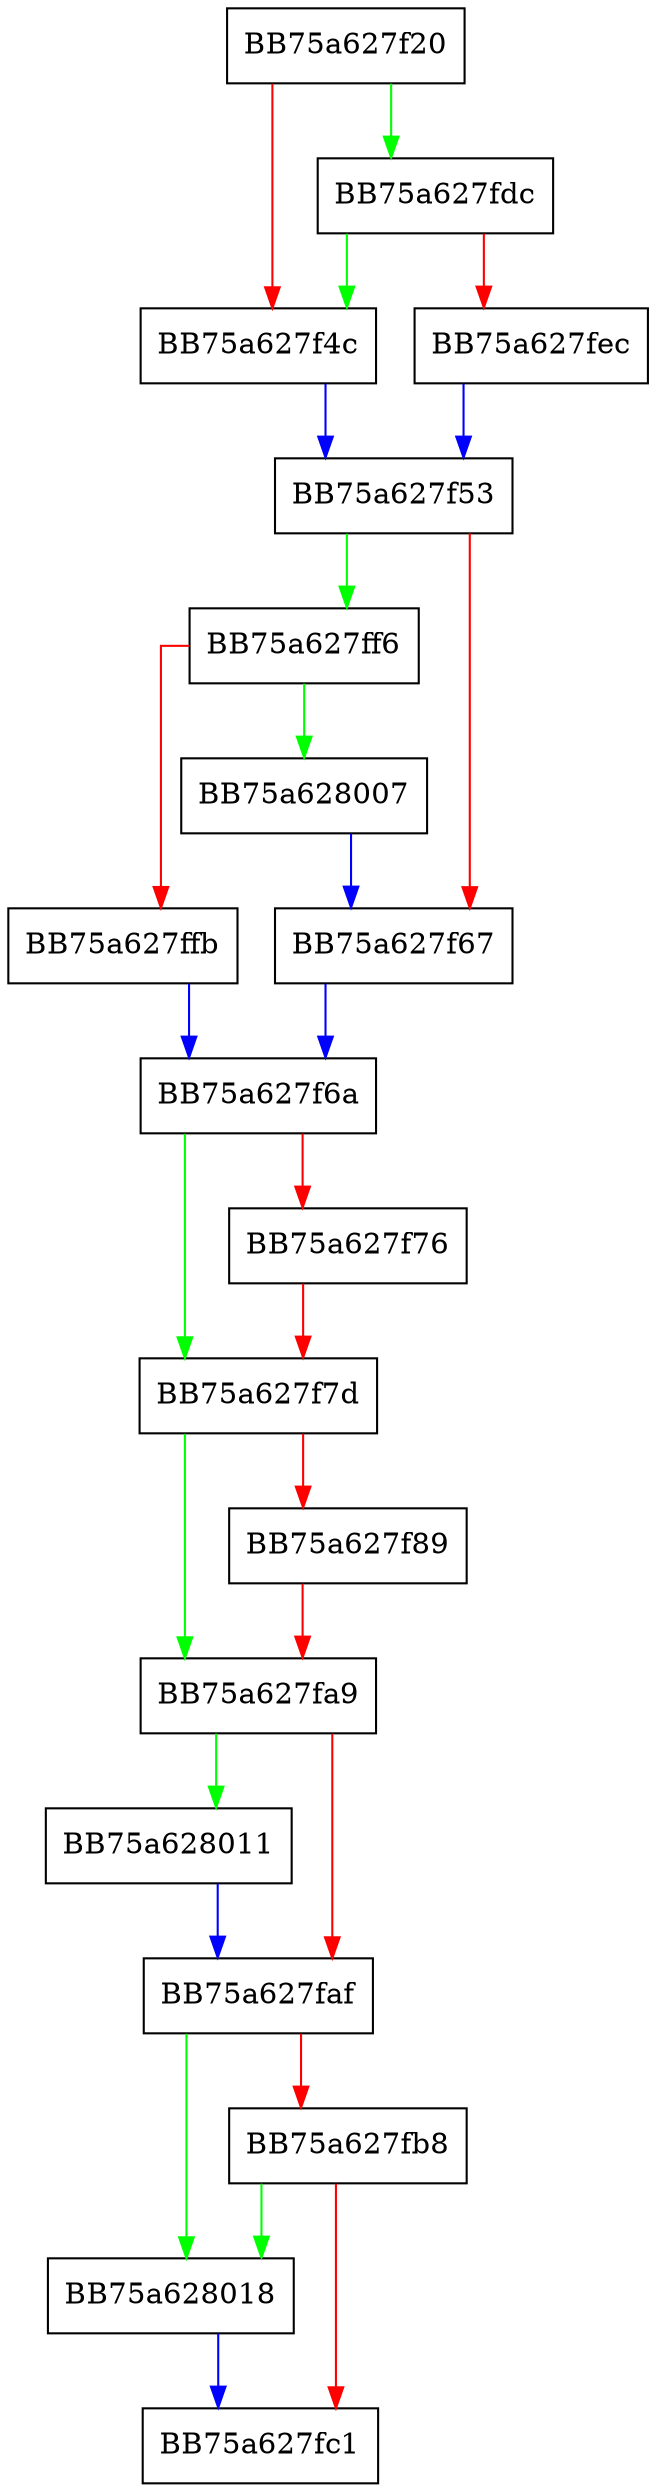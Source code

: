 digraph CleanupScratchPage {
  node [shape="box"];
  graph [splines=ortho];
  BB75a627f20 -> BB75a627fdc [color="green"];
  BB75a627f20 -> BB75a627f4c [color="red"];
  BB75a627f4c -> BB75a627f53 [color="blue"];
  BB75a627f53 -> BB75a627ff6 [color="green"];
  BB75a627f53 -> BB75a627f67 [color="red"];
  BB75a627f67 -> BB75a627f6a [color="blue"];
  BB75a627f6a -> BB75a627f7d [color="green"];
  BB75a627f6a -> BB75a627f76 [color="red"];
  BB75a627f76 -> BB75a627f7d [color="red"];
  BB75a627f7d -> BB75a627fa9 [color="green"];
  BB75a627f7d -> BB75a627f89 [color="red"];
  BB75a627f89 -> BB75a627fa9 [color="red"];
  BB75a627fa9 -> BB75a628011 [color="green"];
  BB75a627fa9 -> BB75a627faf [color="red"];
  BB75a627faf -> BB75a628018 [color="green"];
  BB75a627faf -> BB75a627fb8 [color="red"];
  BB75a627fb8 -> BB75a628018 [color="green"];
  BB75a627fb8 -> BB75a627fc1 [color="red"];
  BB75a627fdc -> BB75a627f4c [color="green"];
  BB75a627fdc -> BB75a627fec [color="red"];
  BB75a627fec -> BB75a627f53 [color="blue"];
  BB75a627ff6 -> BB75a628007 [color="green"];
  BB75a627ff6 -> BB75a627ffb [color="red"];
  BB75a627ffb -> BB75a627f6a [color="blue"];
  BB75a628007 -> BB75a627f67 [color="blue"];
  BB75a628011 -> BB75a627faf [color="blue"];
  BB75a628018 -> BB75a627fc1 [color="blue"];
}